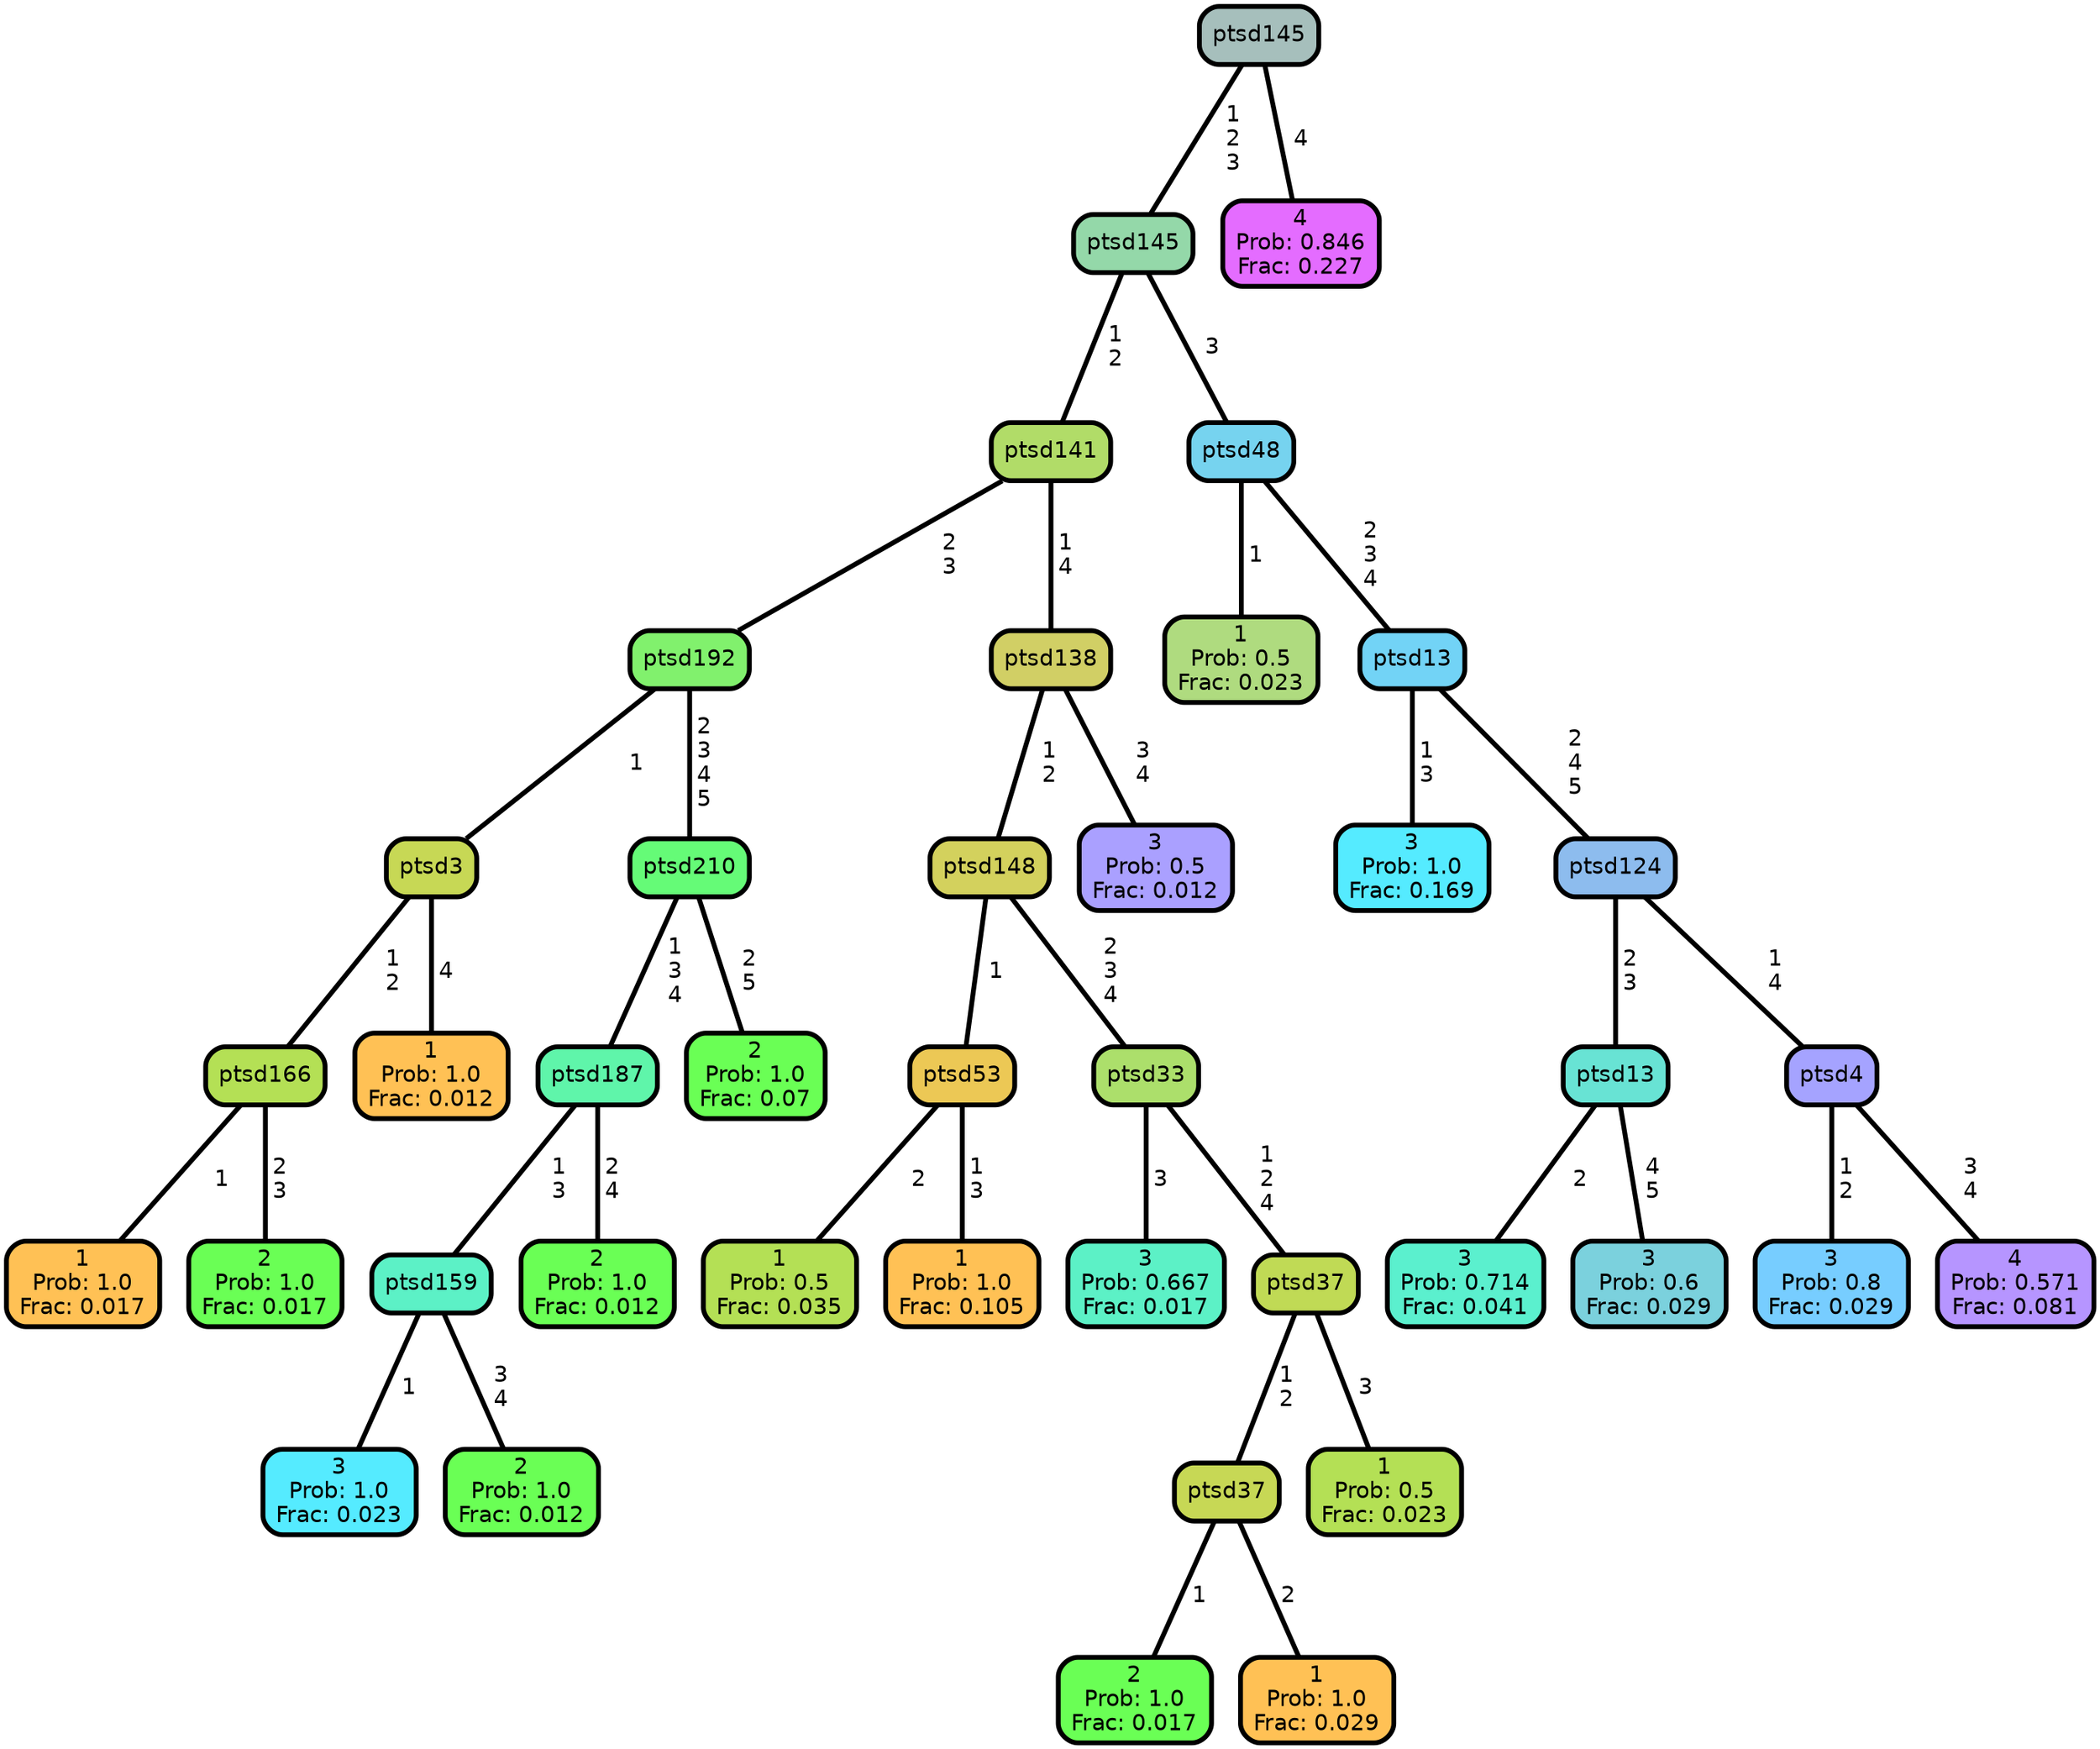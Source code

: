 graph Tree {
node [shape=box, style="filled, rounded",color="black",penwidth="3",fontcolor="black",                 fontname=helvetica] ;
graph [ranksep="0 equally", splines=straight,                 bgcolor=transparent, dpi=200] ;
edge [fontname=helvetica, color=black] ;
0 [label="1
Prob: 1.0
Frac: 0.017", fillcolor="#ffc155"] ;
1 [label="ptsd166", fillcolor="#b4e055"] ;
2 [label="2
Prob: 1.0
Frac: 0.017", fillcolor="#6aff55"] ;
3 [label="ptsd3", fillcolor="#c7d855"] ;
4 [label="1
Prob: 1.0
Frac: 0.012", fillcolor="#ffc155"] ;
5 [label="ptsd192", fillcolor="#81f16d"] ;
6 [label="3
Prob: 1.0
Frac: 0.023", fillcolor="#55ebff"] ;
7 [label="ptsd159", fillcolor="#5cf1c6"] ;
8 [label="2
Prob: 1.0
Frac: 0.012", fillcolor="#6aff55"] ;
9 [label="ptsd187", fillcolor="#5ff5aa"] ;
10 [label="2
Prob: 1.0
Frac: 0.012", fillcolor="#6aff55"] ;
11 [label="ptsd210", fillcolor="#65fb77"] ;
12 [label="2
Prob: 1.0
Frac: 0.07", fillcolor="#6aff55"] ;
13 [label="ptsd141", fillcolor="#b1dc68"] ;
14 [label="1
Prob: 0.5
Frac: 0.035", fillcolor="#b4e055"] ;
15 [label="ptsd53", fillcolor="#ecc855"] ;
16 [label="1
Prob: 1.0
Frac: 0.105", fillcolor="#ffc155"] ;
17 [label="ptsd148", fillcolor="#d3d15d"] ;
18 [label="3
Prob: 0.667
Frac: 0.017", fillcolor="#5cf1c6"] ;
19 [label="ptsd33", fillcolor="#acdf6b"] ;
20 [label="2
Prob: 1.0
Frac: 0.017", fillcolor="#6aff55"] ;
21 [label="ptsd37", fillcolor="#c7d855"] ;
22 [label="1
Prob: 1.0
Frac: 0.029", fillcolor="#ffc155"] ;
23 [label="ptsd37", fillcolor="#c0da55"] ;
24 [label="1
Prob: 0.5
Frac: 0.023", fillcolor="#b4e055"] ;
25 [label="ptsd138", fillcolor="#d1cf65"] ;
26 [label="3
Prob: 0.5
Frac: 0.012", fillcolor="#aaa0ff"] ;
27 [label="ptsd145", fillcolor="#94d8a9"] ;
28 [label="1
Prob: 0.5
Frac: 0.023", fillcolor="#afdb7f"] ;
29 [label="ptsd48", fillcolor="#76d3ef"] ;
30 [label="3
Prob: 1.0
Frac: 0.169", fillcolor="#55ebff"] ;
31 [label="ptsd13", fillcolor="#72d3f6"] ;
32 [label="3
Prob: 0.714
Frac: 0.041", fillcolor="#5bf0ce"] ;
33 [label="ptsd13", fillcolor="#68e3d4"] ;
34 [label="3
Prob: 0.6
Frac: 0.029", fillcolor="#7bd1dd"] ;
35 [label="ptsd124", fillcolor="#8dbcee"] ;
36 [label="3
Prob: 0.8
Frac: 0.029", fillcolor="#77cdff"] ;
37 [label="ptsd4", fillcolor="#a5a3ff"] ;
38 [label="4
Prob: 0.571
Frac: 0.081", fillcolor="#b695ff"] ;
39 [label="ptsd145", fillcolor="#a6bfbc"] ;
40 [label="4
Prob: 0.846
Frac: 0.227", fillcolor="#e46cff"] ;
1 -- 0 [label=" 1",penwidth=3] ;
1 -- 2 [label=" 2\n 3",penwidth=3] ;
3 -- 1 [label=" 1\n 2",penwidth=3] ;
3 -- 4 [label=" 4",penwidth=3] ;
5 -- 3 [label=" 1",penwidth=3] ;
5 -- 11 [label=" 2\n 3\n 4\n 5",penwidth=3] ;
7 -- 6 [label=" 1",penwidth=3] ;
7 -- 8 [label=" 3\n 4",penwidth=3] ;
9 -- 7 [label=" 1\n 3",penwidth=3] ;
9 -- 10 [label=" 2\n 4",penwidth=3] ;
11 -- 9 [label=" 1\n 3\n 4",penwidth=3] ;
11 -- 12 [label=" 2\n 5",penwidth=3] ;
13 -- 5 [label=" 2\n 3",penwidth=3] ;
13 -- 25 [label=" 1\n 4",penwidth=3] ;
15 -- 14 [label=" 2",penwidth=3] ;
15 -- 16 [label=" 1\n 3",penwidth=3] ;
17 -- 15 [label=" 1",penwidth=3] ;
17 -- 19 [label=" 2\n 3\n 4",penwidth=3] ;
19 -- 18 [label=" 3",penwidth=3] ;
19 -- 23 [label=" 1\n 2\n 4",penwidth=3] ;
21 -- 20 [label=" 1",penwidth=3] ;
21 -- 22 [label=" 2",penwidth=3] ;
23 -- 21 [label=" 1\n 2",penwidth=3] ;
23 -- 24 [label=" 3",penwidth=3] ;
25 -- 17 [label=" 1\n 2",penwidth=3] ;
25 -- 26 [label=" 3\n 4",penwidth=3] ;
27 -- 13 [label=" 1\n 2",penwidth=3] ;
27 -- 29 [label=" 3",penwidth=3] ;
29 -- 28 [label=" 1",penwidth=3] ;
29 -- 31 [label=" 2\n 3\n 4",penwidth=3] ;
31 -- 30 [label=" 1\n 3",penwidth=3] ;
31 -- 35 [label=" 2\n 4\n 5",penwidth=3] ;
33 -- 32 [label=" 2",penwidth=3] ;
33 -- 34 [label=" 4\n 5",penwidth=3] ;
35 -- 33 [label=" 2\n 3",penwidth=3] ;
35 -- 37 [label=" 1\n 4",penwidth=3] ;
37 -- 36 [label=" 1\n 2",penwidth=3] ;
37 -- 38 [label=" 3\n 4",penwidth=3] ;
39 -- 27 [label=" 1\n 2\n 3",penwidth=3] ;
39 -- 40 [label=" 4",penwidth=3] ;
{rank = same;}}